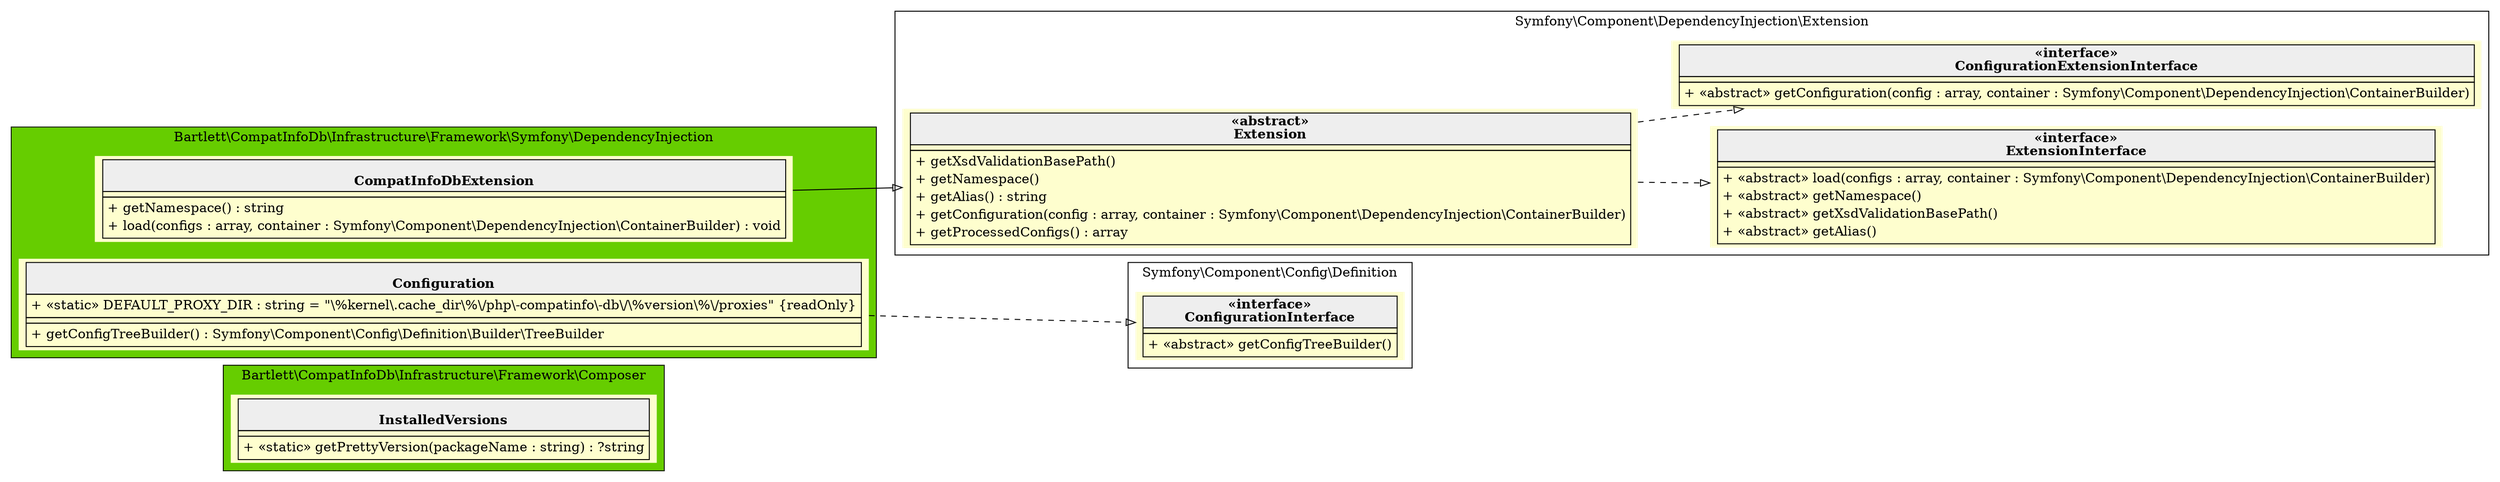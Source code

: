 digraph {
  graph [rankdir="LR" bgcolor="transparent"]
  node [fillcolor="#FEFECE" style="filled"]
  subgraph cluster_0 {
    graph [bgcolor="chartreuse3"]
    label = "Bartlett\\CompatInfoDb\\Infrastructure\\Framework\\Composer"
    "Bartlett\\CompatInfoDb\\Infrastructure\\Framework\\Composer\\InstalledVersions" [shape="none" label=<
<table cellspacing="0" border="0" cellborder="1">
    <tr><td bgcolor="#eeeeee"><b><br/>InstalledVersions</b></td></tr>
    <tr><td></td></tr>
    <tr><td><table border="0" cellspacing="0" cellpadding="2">
    <tr><td align="left">+ «static» getPrettyVersion(packageName : string) : ?string</td></tr>
</table></td></tr>
</table>>]
  }
  subgraph cluster_1 {
    graph [bgcolor="chartreuse3"]
    label = "Bartlett\\CompatInfoDb\\Infrastructure\\Framework\\Symfony\\DependencyInjection"
    "Bartlett\\CompatInfoDb\\Infrastructure\\Framework\\Symfony\\DependencyInjection\\CompatInfoDbExtension" [shape="none" label=<
<table cellspacing="0" border="0" cellborder="1">
    <tr><td bgcolor="#eeeeee"><b><br/>CompatInfoDbExtension</b></td></tr>
    <tr><td></td></tr>
    <tr><td><table border="0" cellspacing="0" cellpadding="2">
    <tr><td align="left">+ getNamespace() : string</td></tr>
    <tr><td align="left">+ load(configs : array, container : Symfony\\Component\\DependencyInjection\\ContainerBuilder) : void</td></tr>
</table></td></tr>
</table>>]
    "Bartlett\\CompatInfoDb\\Infrastructure\\Framework\\Symfony\\DependencyInjection\\Configuration" [shape="none" label=<
<table cellspacing="0" border="0" cellborder="1">
    <tr><td bgcolor="#eeeeee"><b><br/>Configuration</b></td></tr>
    <tr><td><table border="0" cellspacing="0" cellpadding="2">
    <tr><td align="left">+ «static» DEFAULT_PROXY_DIR : string = "\%kernel\.cache_dir\%\/php\-compatinfo\-db\/\%version\%\/proxies" {readOnly}</td></tr>
</table></td></tr>
    <tr><td></td></tr>
    <tr><td><table border="0" cellspacing="0" cellpadding="2">
    <tr><td align="left">+ getConfigTreeBuilder() : Symfony\\Component\\Config\\Definition\\Builder\\TreeBuilder</td></tr>
</table></td></tr>
</table>>]
  }
  subgraph cluster_2 {
    label = "Symfony\\Component\\DependencyInjection\\Extension"
    "Symfony\\Component\\DependencyInjection\\Extension\\Extension" [shape="none" label=<
<table cellspacing="0" border="0" cellborder="1">
    <tr><td bgcolor="#eeeeee"><b>«abstract»<br/>Extension</b></td></tr>
    <tr><td></td></tr>
    <tr><td><table border="0" cellspacing="0" cellpadding="2">
    <tr><td align="left">+ getXsdValidationBasePath()</td></tr>
    <tr><td align="left">+ getNamespace()</td></tr>
    <tr><td align="left">+ getAlias() : string</td></tr>
    <tr><td align="left">+ getConfiguration(config : array, container : Symfony\\Component\\DependencyInjection\\ContainerBuilder)</td></tr>
    <tr><td align="left">+ getProcessedConfigs() : array</td></tr>
</table></td></tr>
</table>>]
    "Symfony\\Component\\DependencyInjection\\Extension\\ExtensionInterface" [shape="none" label=<
<table cellspacing="0" border="0" cellborder="1">
    <tr><td bgcolor="#eeeeee"><b>«interface»<br/>ExtensionInterface</b></td></tr>
    <tr><td></td></tr>
    <tr><td><table border="0" cellspacing="0" cellpadding="2">
    <tr><td align="left">+ «abstract» load(configs : array, container : Symfony\\Component\\DependencyInjection\\ContainerBuilder)</td></tr>
    <tr><td align="left">+ «abstract» getNamespace()</td></tr>
    <tr><td align="left">+ «abstract» getXsdValidationBasePath()</td></tr>
    <tr><td align="left">+ «abstract» getAlias()</td></tr>
</table></td></tr>
</table>>]
    "Symfony\\Component\\DependencyInjection\\Extension\\ConfigurationExtensionInterface" [shape="none" label=<
<table cellspacing="0" border="0" cellborder="1">
    <tr><td bgcolor="#eeeeee"><b>«interface»<br/>ConfigurationExtensionInterface</b></td></tr>
    <tr><td></td></tr>
    <tr><td><table border="0" cellspacing="0" cellpadding="2">
    <tr><td align="left">+ «abstract» getConfiguration(config : array, container : Symfony\\Component\\DependencyInjection\\ContainerBuilder)</td></tr>
</table></td></tr>
</table>>]
  }
  subgraph cluster_3 {
    label = "Symfony\\Component\\Config\\Definition"
    "Symfony\\Component\\Config\\Definition\\ConfigurationInterface" [shape="none" label=<
<table cellspacing="0" border="0" cellborder="1">
    <tr><td bgcolor="#eeeeee"><b>«interface»<br/>ConfigurationInterface</b></td></tr>
    <tr><td></td></tr>
    <tr><td><table border="0" cellspacing="0" cellpadding="2">
    <tr><td align="left">+ «abstract» getConfigTreeBuilder()</td></tr>
</table></td></tr>
</table>>]
  }
  "Symfony\\Component\\DependencyInjection\\Extension\\Extension" -> "Symfony\\Component\\DependencyInjection\\Extension\\ExtensionInterface" [arrowhead="empty" style="dashed"]
  "Symfony\\Component\\DependencyInjection\\Extension\\Extension" -> "Symfony\\Component\\DependencyInjection\\Extension\\ConfigurationExtensionInterface" [arrowhead="empty" style="dashed"]
  "Bartlett\\CompatInfoDb\\Infrastructure\\Framework\\Symfony\\DependencyInjection\\CompatInfoDbExtension" -> "Symfony\\Component\\DependencyInjection\\Extension\\Extension" [arrowhead="empty" style="filled"]
  "Bartlett\\CompatInfoDb\\Infrastructure\\Framework\\Symfony\\DependencyInjection\\Configuration" -> "Symfony\\Component\\Config\\Definition\\ConfigurationInterface" [arrowhead="empty" style="dashed"]
}
